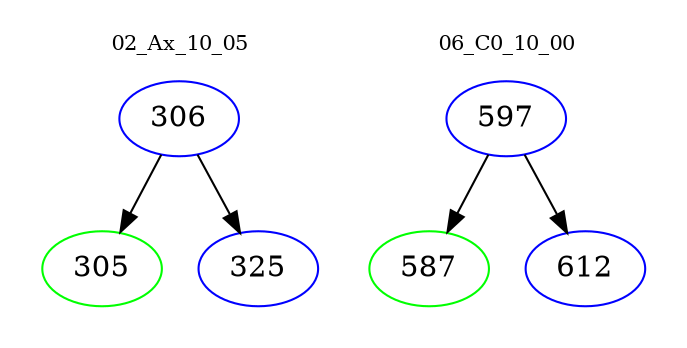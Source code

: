 digraph{
subgraph cluster_0 {
color = white
label = "02_Ax_10_05";
fontsize=10;
T0_306 [label="306", color="blue"]
T0_306 -> T0_305 [color="black"]
T0_305 [label="305", color="green"]
T0_306 -> T0_325 [color="black"]
T0_325 [label="325", color="blue"]
}
subgraph cluster_1 {
color = white
label = "06_C0_10_00";
fontsize=10;
T1_597 [label="597", color="blue"]
T1_597 -> T1_587 [color="black"]
T1_587 [label="587", color="green"]
T1_597 -> T1_612 [color="black"]
T1_612 [label="612", color="blue"]
}
}
